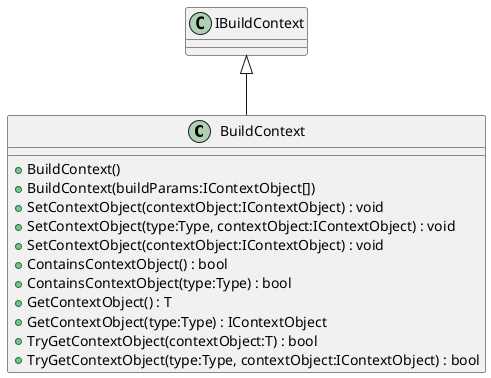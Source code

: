 @startuml
class BuildContext {
    + BuildContext()
    + BuildContext(buildParams:IContextObject[])
    + SetContextObject(contextObject:IContextObject) : void
    + SetContextObject(type:Type, contextObject:IContextObject) : void
    + SetContextObject(contextObject:IContextObject) : void
    + ContainsContextObject() : bool
    + ContainsContextObject(type:Type) : bool
    + GetContextObject() : T
    + GetContextObject(type:Type) : IContextObject
    + TryGetContextObject(contextObject:T) : bool
    + TryGetContextObject(type:Type, contextObject:IContextObject) : bool
}
IBuildContext <|-- BuildContext
@enduml
